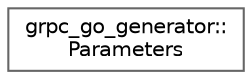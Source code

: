digraph "Graphical Class Hierarchy"
{
 // LATEX_PDF_SIZE
  bgcolor="transparent";
  edge [fontname=Helvetica,fontsize=10,labelfontname=Helvetica,labelfontsize=10];
  node [fontname=Helvetica,fontsize=10,shape=box,height=0.2,width=0.4];
  rankdir="LR";
  Node0 [id="Node000000",label="grpc_go_generator::\lParameters",height=0.2,width=0.4,color="grey40", fillcolor="white", style="filled",URL="$structgrpc__go__generator_1_1Parameters.html",tooltip=" "];
}
